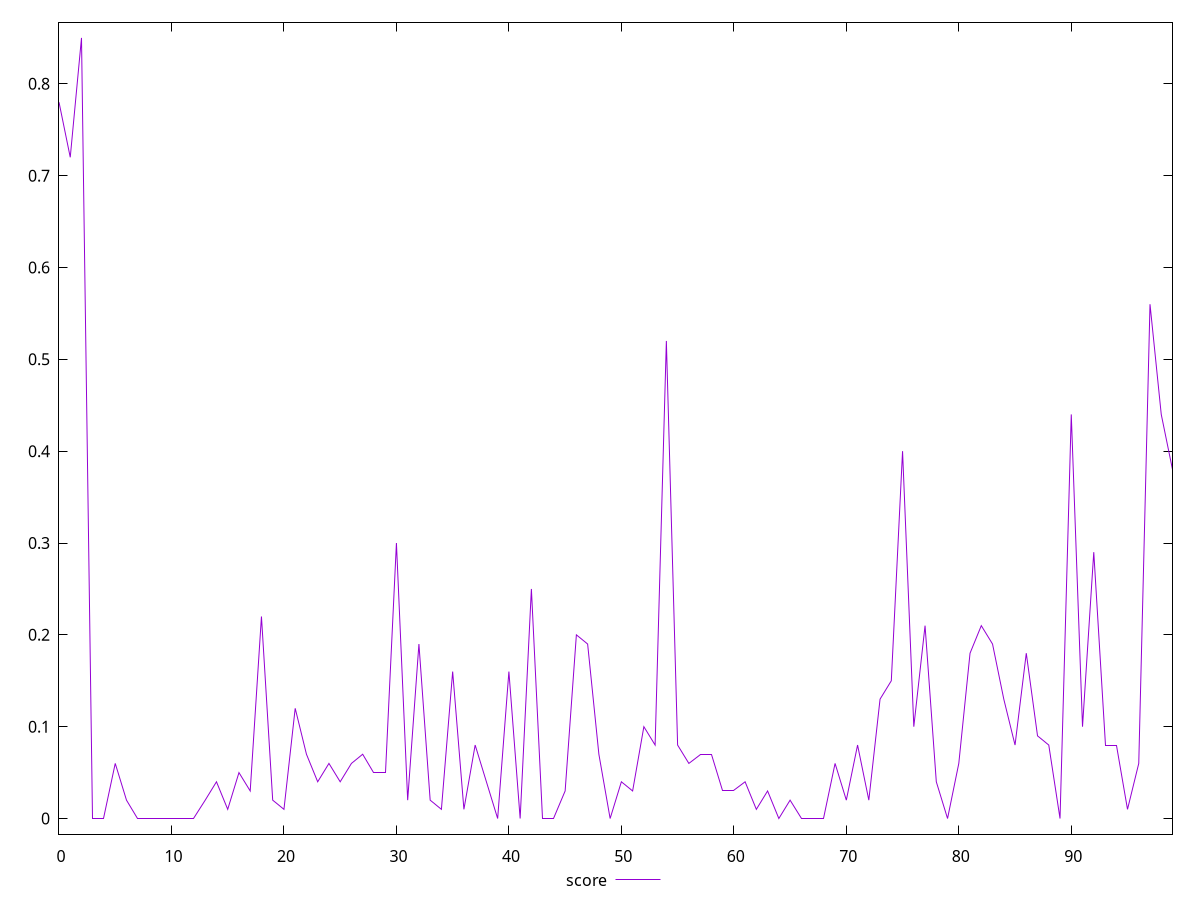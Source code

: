 reset

$score <<EOF
0 0.78
1 0.72
2 0.85
3 0
4 0
5 0.06
6 0.02
7 0
8 0
9 0
10 0
11 0
12 0
13 0.02
14 0.04
15 0.01
16 0.05
17 0.03
18 0.22
19 0.02
20 0.01
21 0.12
22 0.07
23 0.04
24 0.06
25 0.04
26 0.06
27 0.07
28 0.05
29 0.05
30 0.3
31 0.02
32 0.19
33 0.02
34 0.01
35 0.16
36 0.01
37 0.08
38 0.04
39 0
40 0.16
41 0
42 0.25
43 0
44 0
45 0.03
46 0.2
47 0.19
48 0.07
49 0
50 0.04
51 0.03
52 0.1
53 0.08
54 0.52
55 0.08
56 0.06
57 0.07
58 0.07
59 0.03
60 0.03
61 0.04
62 0.01
63 0.03
64 0
65 0.02
66 0
67 0
68 0
69 0.06
70 0.02
71 0.08
72 0.02
73 0.13
74 0.15
75 0.4
76 0.1
77 0.21
78 0.04
79 0
80 0.06
81 0.18
82 0.21
83 0.19
84 0.13
85 0.08
86 0.18
87 0.09
88 0.08
89 0
90 0.44
91 0.1
92 0.29
93 0.08
94 0.08
95 0.01
96 0.06
97 0.56
98 0.44
99 0.38
EOF

set key outside below
set xrange [0:99]
set yrange [-0.017:0.867]
set trange [-0.017:0.867]
set terminal svg size 640, 500 enhanced background rgb 'white'
set output "reports/report_00027_2021-02-24T12-40-31.850Z/estimated-input-latency/samples/astro/score/values.svg"

plot $score title "score" with line

reset
